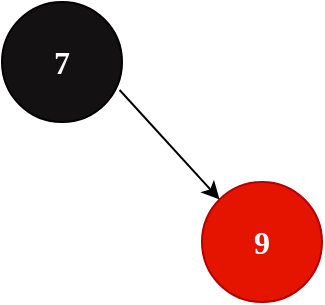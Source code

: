 <mxfile version="21.2.8" type="device">
  <diagram name="Page-1" id="UcSlUft3GAuf-4zFbCCS">
    <mxGraphModel dx="1100" dy="797" grid="1" gridSize="10" guides="1" tooltips="1" connect="1" arrows="1" fold="1" page="1" pageScale="1" pageWidth="827" pageHeight="1169" math="0" shadow="0">
      <root>
        <mxCell id="0" />
        <mxCell id="1" parent="0" />
        <mxCell id="Zd-3lMhIXrU8nzPOGtwx-1" value="&lt;font size=&quot;1&quot; face=&quot;Verdana&quot; color=&quot;#ffffff&quot;&gt;&lt;b style=&quot;font-size: 16px;&quot;&gt;7&lt;/b&gt;&lt;/font&gt;" style="ellipse;whiteSpace=wrap;html=1;aspect=fixed;fillColor=#131111;" vertex="1" parent="1">
          <mxGeometry x="50" y="700" width="60" height="60" as="geometry" />
        </mxCell>
        <mxCell id="Zd-3lMhIXrU8nzPOGtwx-2" value="&lt;font size=&quot;1&quot; face=&quot;Verdana&quot; color=&quot;#ffffff&quot;&gt;&lt;b style=&quot;font-size: 16px;&quot;&gt;9&lt;/b&gt;&lt;/font&gt;" style="ellipse;whiteSpace=wrap;html=1;aspect=fixed;fillColor=#e51400;fontColor=#ffffff;strokeColor=#B20000;" vertex="1" parent="1">
          <mxGeometry x="150" y="790" width="60" height="60" as="geometry" />
        </mxCell>
        <mxCell id="Zd-3lMhIXrU8nzPOGtwx-3" value="" style="endArrow=classic;html=1;rounded=0;exitX=0.98;exitY=0.733;exitDx=0;exitDy=0;exitPerimeter=0;entryX=0;entryY=0;entryDx=0;entryDy=0;" edge="1" parent="1" source="Zd-3lMhIXrU8nzPOGtwx-1" target="Zd-3lMhIXrU8nzPOGtwx-2">
          <mxGeometry width="50" height="50" relative="1" as="geometry">
            <mxPoint x="110" y="760" as="sourcePoint" />
            <mxPoint x="160" y="800" as="targetPoint" />
          </mxGeometry>
        </mxCell>
      </root>
    </mxGraphModel>
  </diagram>
</mxfile>
